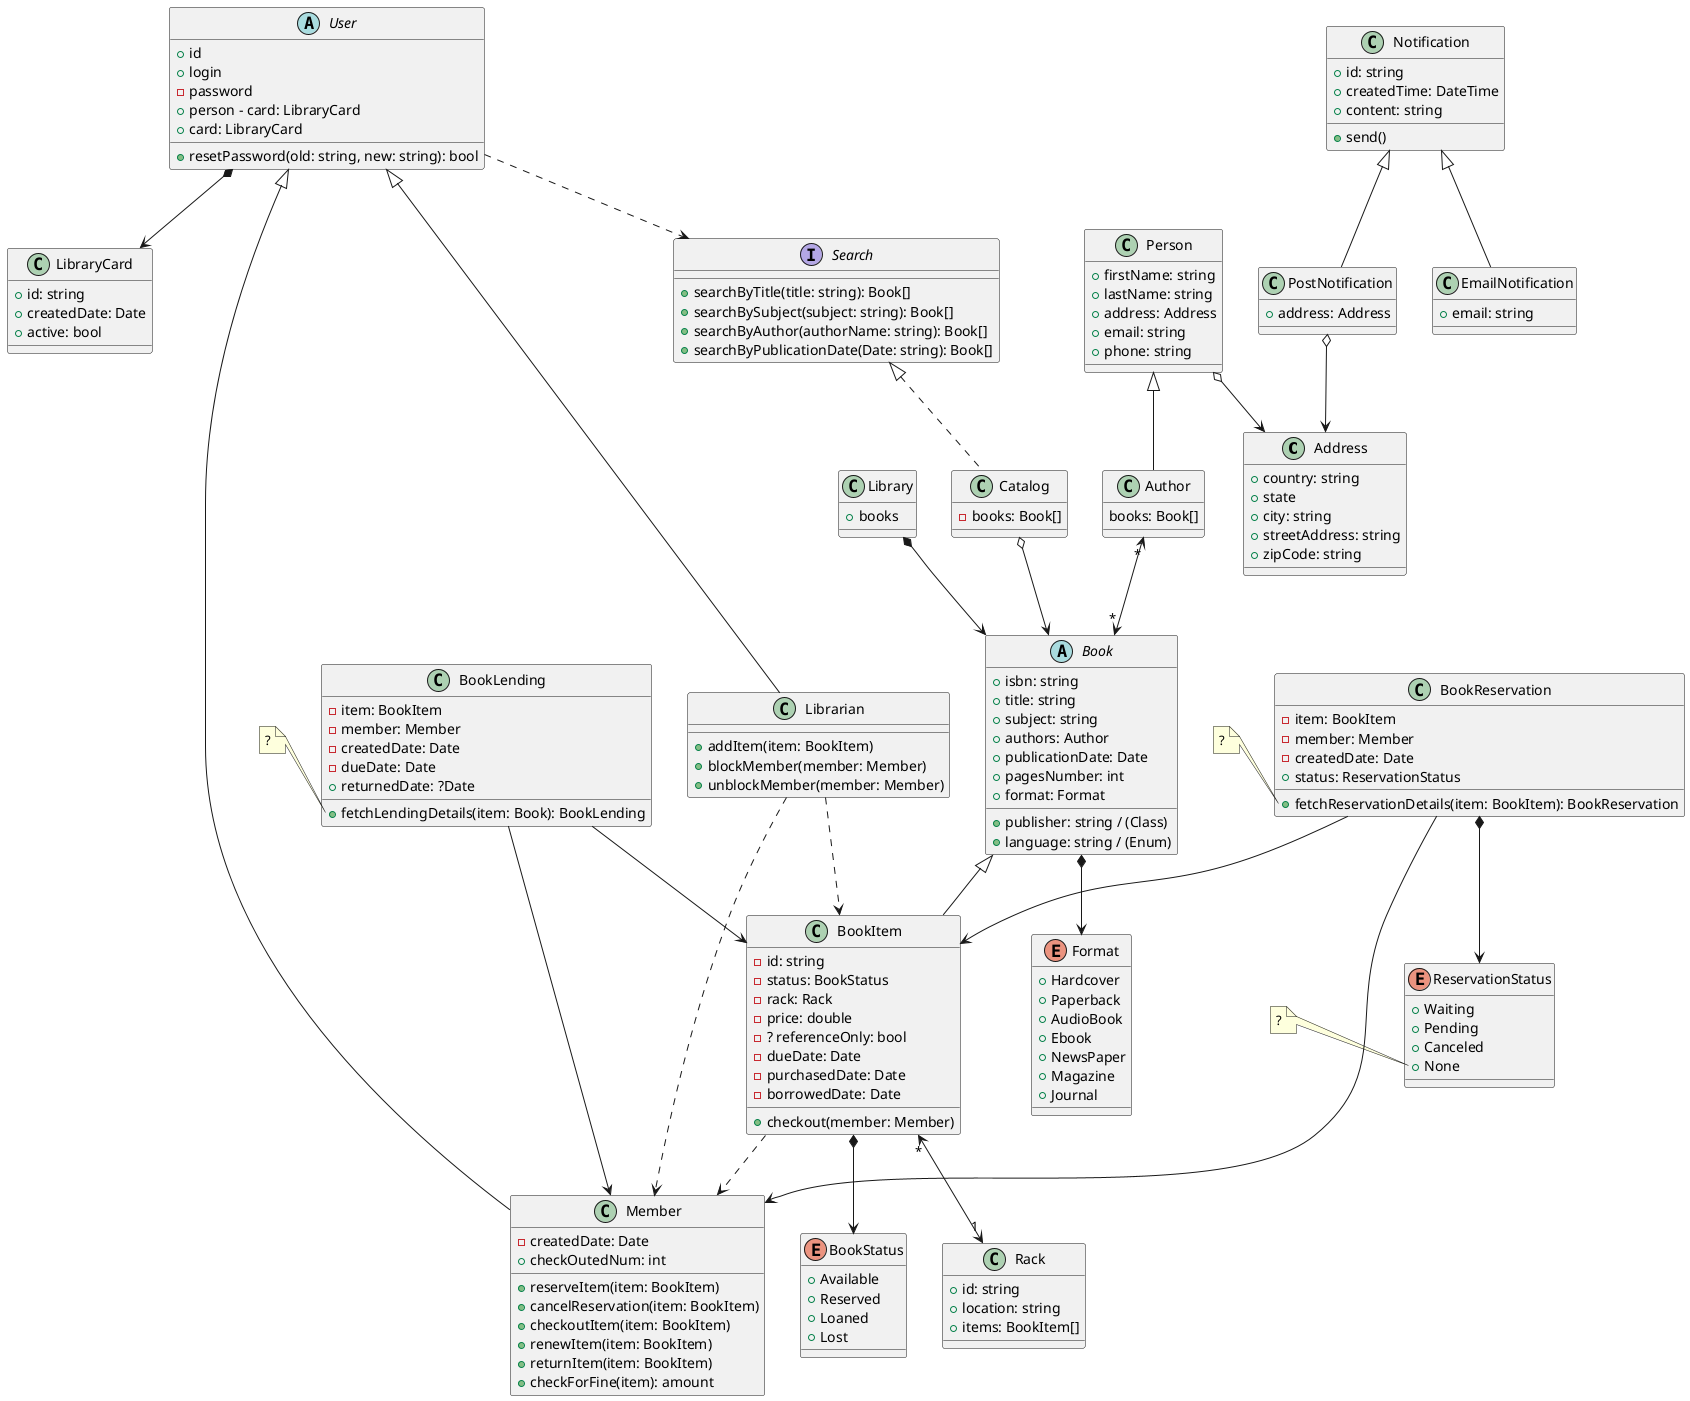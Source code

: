 @startuml

class Address {
    + country: string
    + state
    + city: string
    + streetAddress: string
    + zipCode: string
}

class Notification {
    + id: string
    + createdTime: DateTime
    + content: string
    + send()
}

class PostNotification extends Notification {
    + address: Address
}
PostNotification o--> Address

class EmailNotification extends Notification {
    + email: string
}

class Rack {
    + id: string
    + location: string
    + items: BookItem[]
}

enum Format {
    + Hardcover
    + Paperback
    + AudioBook
    + Ebook
    + NewsPaper
    + Magazine
    + Journal
}

abstract class Book {
    + isbn: string
    + title: string
    + subject: string
    + authors: Author
    + publisher: string / (Class)
    + publicationDate: Date
    + pagesNumber: int
    + language: string / (Enum)
    + format: Format
}
Book *--> Format

enum BookStatus {
    + Available
    + Reserved
    + Loaned
    + Lost
}

class BookItem extends Book {
    - id: string
    - status: BookStatus
    - rack: Rack
    - price: double
    - ? referenceOnly: bool
    - dueDate: Date
    - purchasedDate: Date
    - borrowedDate: Date
    + checkout(member: Member)
}
BookItem *--> BookStatus
BookItem "*" <--> "1" Rack
BookItem ..> Member

class Library {
    + books
}
Library *--> Book

interface Search {
    + searchByTitle(title: string): Book[]
    + searchBySubject(subject: string): Book[]
    + searchByAuthor(authorName: string): Book[]
    + searchByPublicationDate(Date: string): Book[]
}

class Catalog implements Search {
    - books: Book[]
}
Catalog o--> Book

class Person {
    + firstName: string
    + lastName: string
    + address: Address
    + email: string
    + phone: string
}
Person o--> Address

class Author extends Person {
    books: Book[]
}
Author "*" <--> "*" Book

class LibraryCard {
    + id: string
    + createdDate: Date
    + active: bool
}

abstract class User {
    + id
    + login
    - password
    + person - card: LibraryCard
    + card: LibraryCard
    + resetPassword(old: string, new: string): bool
}
User ..> Search
User *--> LibraryCard

class Librarian extends User {
    + addItem(item: BookItem)
    + blockMember(member: Member)
    + unblockMember(member: Member)
}
Librarian ..> BookItem
Librarian ..> Member

class Member extends User {
    - createdDate: Date
    + checkOutedNum: int
    + reserveItem(item: BookItem)
    + cancelReservation(item: BookItem)
    + checkoutItem(item: BookItem)
    + renewItem(item: BookItem)
    + returnItem(item: BookItem)
    + checkForFine(item): amount
}

enum ReservationStatus {
    + Waiting
    + Pending
    + Canceled
    + None
}
note left of ReservationStatus::None
 ?
end note

class BookReservation {
    - item: BookItem
    - member: Member
    - createdDate: Date
    + status: ReservationStatus
    + fetchReservationDetails(item: BookItem): BookReservation
}
note left of BookReservation::fetchReservationDetails
?
end note
BookReservation --> BookItem
BookReservation --> Member
BookReservation *--> ReservationStatus

class BookLending {
    - item: BookItem
    - member: Member
    - createdDate: Date
    - dueDate: Date
    + returnedDate: ?Date
    + fetchLendingDetails(item: Book): BookLending
}
note left of BookLending::fetchLendingDetails
?
end note
BookLending --> BookItem
BookLending --> Member
'BookLending <--> BookReservation
'BookLending <--> Notification


@enduml
